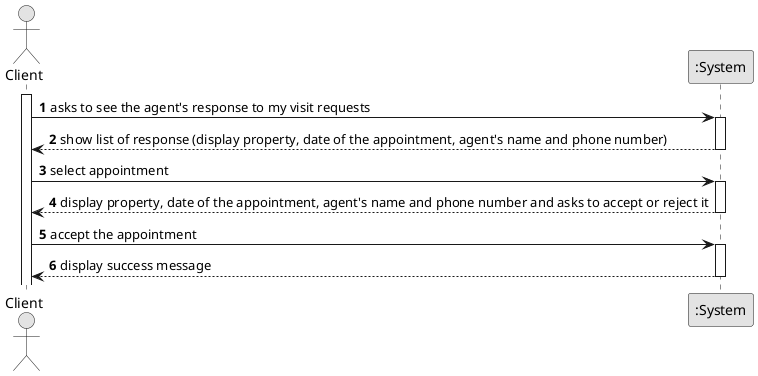 @startuml
skinparam monochrome true
skinparam packageStyle rectangle
skinparam shadowing false



autonumber

actor "Client" as User
participant ":System" as System

activate User

    User -> System : asks to see the agent's response to my visit requests

    activate System

    System --> User : show list of response (display property, date of the appointment, agent's name and phone number)
    deactivate System


    User -> System : select appointment

    activate System

    System --> User : display property, date of the appointment, agent's name and phone number and asks to accept or reject it


    deactivate System

    User -> System : accept the appointment

    activate System

    System --> User : display success message

    deactivate System

@enduml